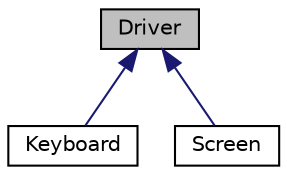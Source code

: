 digraph "Driver"
{
 // LATEX_PDF_SIZE
  edge [fontname="Helvetica",fontsize="10",labelfontname="Helvetica",labelfontsize="10"];
  node [fontname="Helvetica",fontsize="10",shape=record];
  Node0 [label="Driver",height=0.2,width=0.4,color="black", fillcolor="grey75", style="filled", fontcolor="black",tooltip="File: driver.h Author: Keeton Feavel and James Osborne."];
  Node0 -> Node1 [dir="back",color="midnightblue",fontsize="10",style="solid",fontname="Helvetica"];
  Node1 [label="Keyboard",height=0.2,width=0.4,color="black", fillcolor="white", style="filled",URL="$classKeyboard.html",tooltip=" "];
  Node0 -> Node2 [dir="back",color="midnightblue",fontsize="10",style="solid",fontname="Helvetica"];
  Node2 [label="Screen",height=0.2,width=0.4,color="black", fillcolor="white", style="filled",URL="$classScreen.html",tooltip=" "];
}
